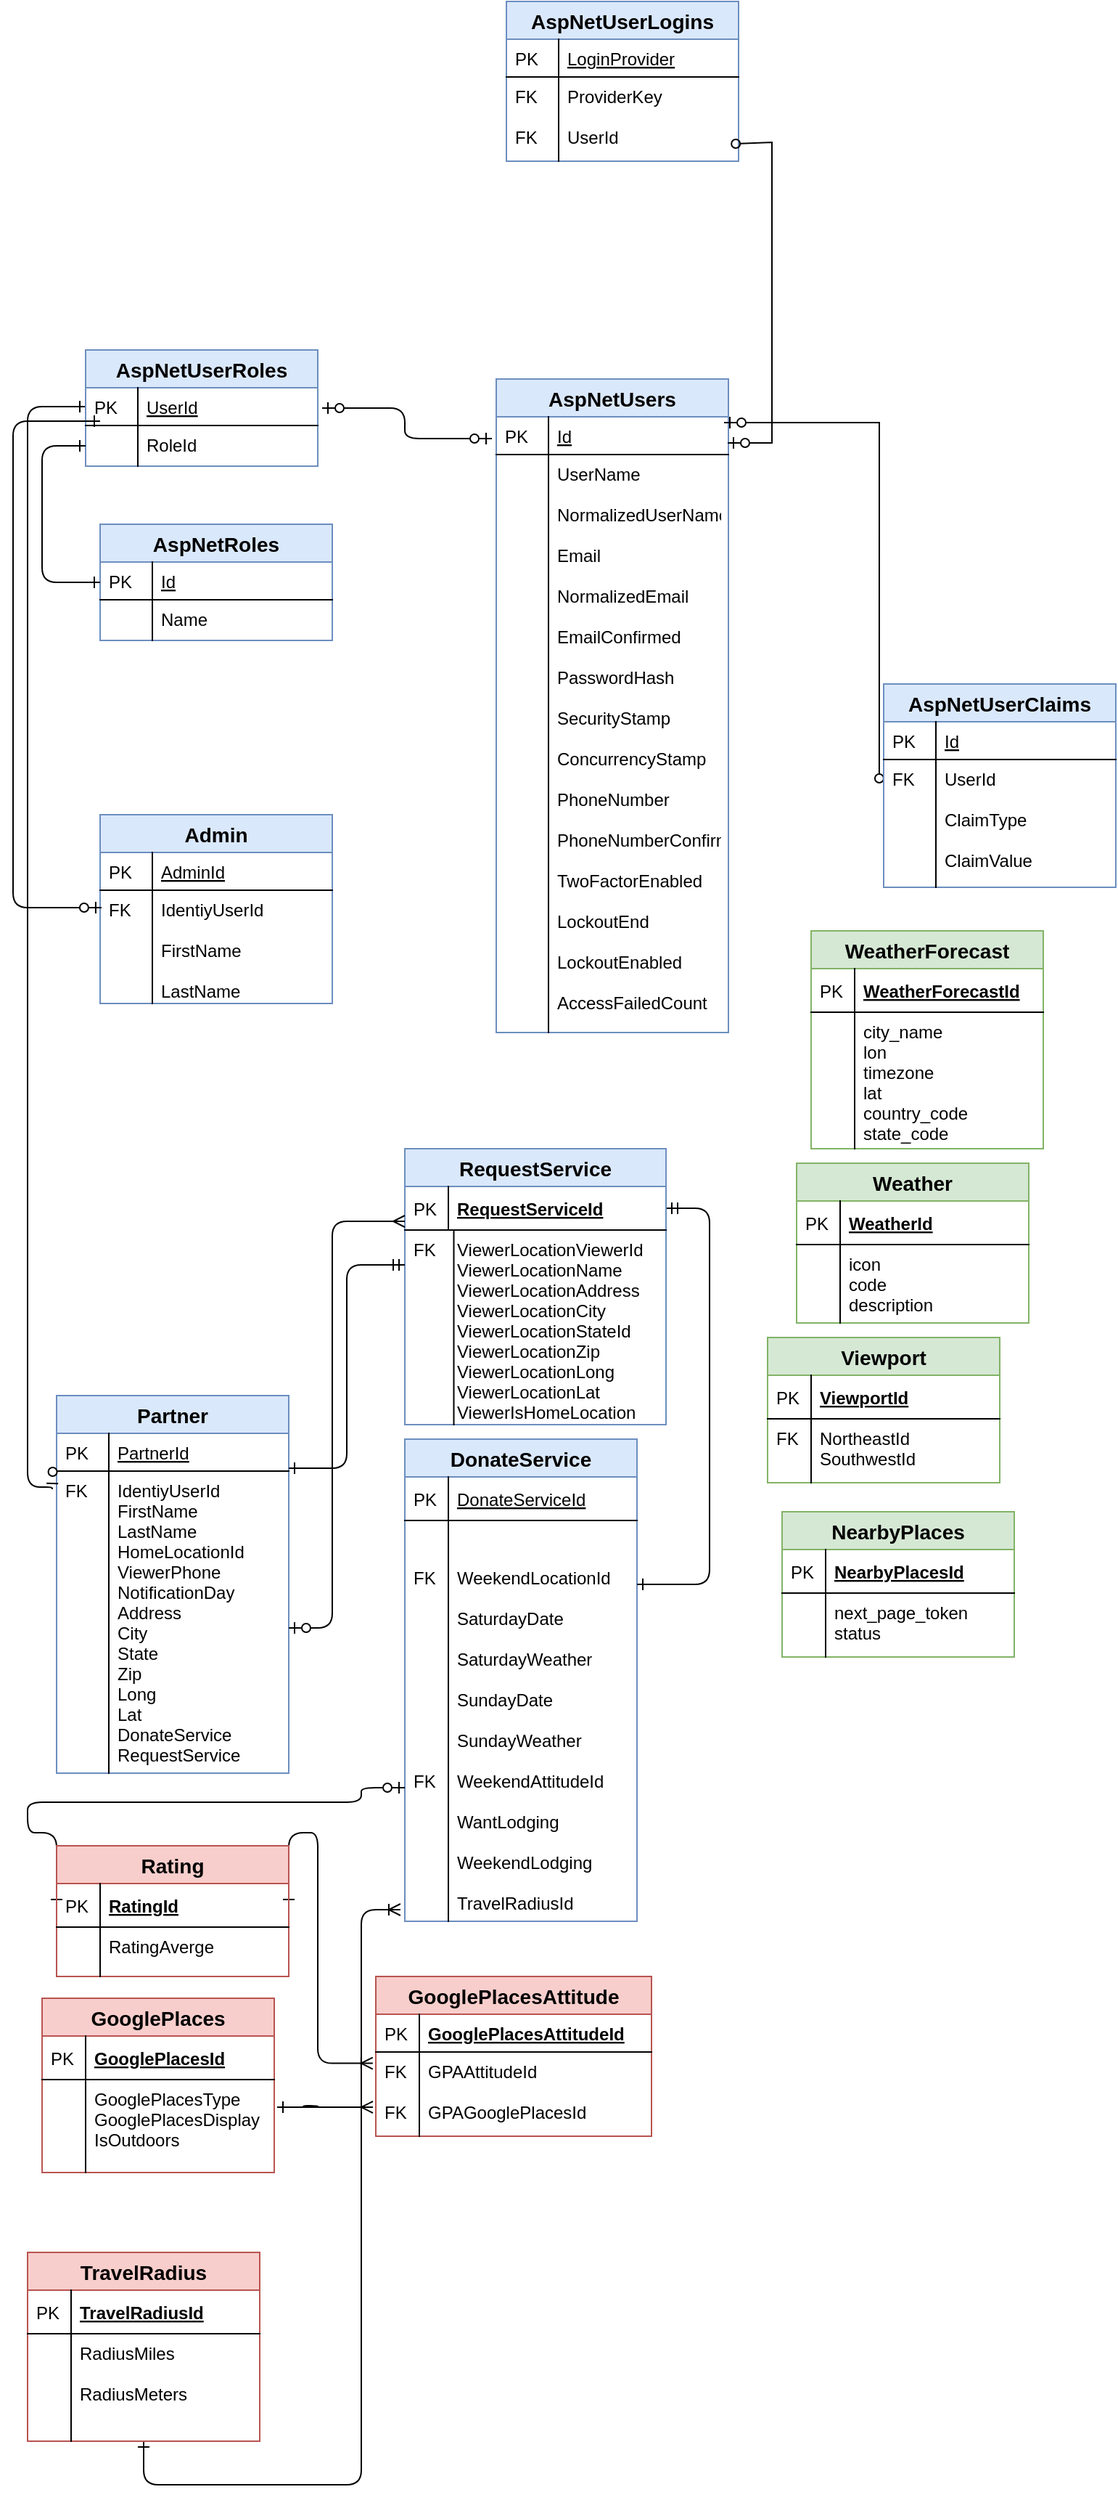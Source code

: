 <mxfile version="12.9.10" type="device"><diagram id="C5RBs43oDa-KdzZeNtuy" name="Page-1"><mxGraphModel dx="1346" dy="1445" grid="1" gridSize="10" guides="1" tooltips="1" connect="1" arrows="1" fold="1" page="1" pageScale="1" pageWidth="827" pageHeight="1169" math="0" shadow="0"><root><mxCell id="WIyWlLk6GJQsqaUBKTNV-0"/><mxCell id="WIyWlLk6GJQsqaUBKTNV-1" parent="WIyWlLk6GJQsqaUBKTNV-0"/><mxCell id="zkfFHV4jXpPFQw0GAbJ--51" value="Partner" style="swimlane;fontStyle=1;childLayout=stackLayout;horizontal=1;startSize=26;horizontalStack=0;resizeParent=1;resizeLast=0;collapsible=1;marginBottom=0;rounded=0;shadow=0;strokeWidth=1;fontSize=14;fillColor=#dae8fc;strokeColor=#6c8ebf;" parent="WIyWlLk6GJQsqaUBKTNV-1" vertex="1"><mxGeometry x="30" y="170" width="160" height="260" as="geometry"><mxRectangle x="20" y="80" width="160" height="26" as="alternateBounds"/></mxGeometry></mxCell><mxCell id="zkfFHV4jXpPFQw0GAbJ--52" value="PartnerId" style="shape=partialRectangle;top=0;left=0;right=0;bottom=1;align=left;verticalAlign=top;fillColor=none;spacingLeft=40;spacingRight=4;overflow=hidden;rotatable=0;points=[[0,0.5],[1,0.5]];portConstraint=eastwest;dropTarget=0;rounded=0;shadow=0;strokeWidth=1;fontStyle=4" parent="zkfFHV4jXpPFQw0GAbJ--51" vertex="1"><mxGeometry y="26" width="160" height="26" as="geometry"/></mxCell><mxCell id="zkfFHV4jXpPFQw0GAbJ--53" value="PK" style="shape=partialRectangle;top=0;left=0;bottom=0;fillColor=none;align=left;verticalAlign=top;spacingLeft=4;spacingRight=4;overflow=hidden;rotatable=0;points=[];portConstraint=eastwest;part=1;" parent="zkfFHV4jXpPFQw0GAbJ--52" vertex="1" connectable="0"><mxGeometry width="36" height="26" as="geometry"/></mxCell><mxCell id="zkfFHV4jXpPFQw0GAbJ--54" value="IdentiyUserId&#10;FirstName&#10;LastName&#10;HomeLocationId&#10;ViewerPhone&#10;NotificationDay&#10;Address&#10;City&#10;State&#10;Zip&#10;Long&#10;Lat&#10;DonateService&#10;RequestService" style="shape=partialRectangle;top=0;left=0;right=0;bottom=0;align=left;verticalAlign=top;fillColor=none;spacingLeft=40;spacingRight=4;overflow=hidden;rotatable=0;points=[[0,0.5],[1,0.5]];portConstraint=eastwest;dropTarget=0;rounded=0;shadow=0;strokeWidth=1;" parent="zkfFHV4jXpPFQw0GAbJ--51" vertex="1"><mxGeometry y="52" width="160" height="208" as="geometry"/></mxCell><mxCell id="zkfFHV4jXpPFQw0GAbJ--55" value="FK&#10;" style="shape=partialRectangle;top=0;left=0;bottom=0;fillColor=none;align=left;verticalAlign=top;spacingLeft=4;spacingRight=4;overflow=hidden;rotatable=0;points=[];portConstraint=eastwest;part=1;" parent="zkfFHV4jXpPFQw0GAbJ--54" vertex="1" connectable="0"><mxGeometry width="36" height="208" as="geometry"/></mxCell><mxCell id="w6MAxaTwaF9I9nZjJXPJ-12" value="DonateService" style="swimlane;fontStyle=1;childLayout=stackLayout;horizontal=1;startSize=26;horizontalStack=0;resizeParent=1;resizeParentMax=0;resizeLast=0;collapsible=1;marginBottom=0;align=center;fontSize=14;fillColor=#dae8fc;strokeColor=#6c8ebf;" parent="WIyWlLk6GJQsqaUBKTNV-1" vertex="1"><mxGeometry x="270" y="200" width="160" height="332" as="geometry"/></mxCell><mxCell id="w6MAxaTwaF9I9nZjJXPJ-13" value="DonateServiceId" style="shape=partialRectangle;top=0;left=0;right=0;bottom=1;align=left;verticalAlign=middle;fillColor=none;spacingLeft=34;spacingRight=4;overflow=hidden;rotatable=0;points=[[0,0.5],[1,0.5]];portConstraint=eastwest;dropTarget=0;fontStyle=4;fontSize=12;" parent="w6MAxaTwaF9I9nZjJXPJ-12" vertex="1"><mxGeometry y="26" width="160" height="30" as="geometry"/></mxCell><mxCell id="w6MAxaTwaF9I9nZjJXPJ-14" value="PK" style="shape=partialRectangle;top=0;left=0;bottom=0;fillColor=none;align=left;verticalAlign=middle;spacingLeft=4;spacingRight=4;overflow=hidden;rotatable=0;points=[];portConstraint=eastwest;part=1;fontSize=12;" parent="w6MAxaTwaF9I9nZjJXPJ-13" vertex="1" connectable="0"><mxGeometry width="30" height="30" as="geometry"/></mxCell><mxCell id="w6MAxaTwaF9I9nZjJXPJ-15" value="" style="shape=partialRectangle;top=0;left=0;right=0;bottom=0;align=left;verticalAlign=top;fillColor=none;spacingLeft=34;spacingRight=4;overflow=hidden;rotatable=0;points=[[0,0.5],[1,0.5]];portConstraint=eastwest;dropTarget=0;fontSize=12;" parent="w6MAxaTwaF9I9nZjJXPJ-12" vertex="1"><mxGeometry y="56" width="160" height="26" as="geometry"/></mxCell><mxCell id="w6MAxaTwaF9I9nZjJXPJ-16" value="" style="shape=partialRectangle;top=0;left=0;bottom=0;fillColor=none;align=left;verticalAlign=top;spacingLeft=4;spacingRight=4;overflow=hidden;rotatable=0;points=[];portConstraint=eastwest;part=1;fontSize=12;" parent="w6MAxaTwaF9I9nZjJXPJ-15" vertex="1" connectable="0"><mxGeometry width="30" height="26" as="geometry"/></mxCell><mxCell id="w6MAxaTwaF9I9nZjJXPJ-17" value="WeekendLocationId&#10;&#10;SaturdayDate&#10;&#10;SaturdayWeather&#10;&#10;SundayDate&#10;&#10;SundayWeather&#10;&#10;WeekendAttitudeId&#10;&#10;WantLodging&#10;&#10;WeekendLodging&#10;&#10;TravelRadiusId" style="shape=partialRectangle;top=0;left=0;right=0;bottom=0;align=left;verticalAlign=top;fillColor=none;spacingLeft=34;spacingRight=4;overflow=hidden;rotatable=0;points=[[0,0.5],[1,0.5]];portConstraint=eastwest;dropTarget=0;fontSize=12;" parent="w6MAxaTwaF9I9nZjJXPJ-12" vertex="1"><mxGeometry y="82" width="160" height="250" as="geometry"/></mxCell><mxCell id="w6MAxaTwaF9I9nZjJXPJ-18" value="FK&#10;&#10;&#10;&#10;&#10;&#10;&#10;&#10;&#10;&#10;FK&#10;&#10;&#10;&#10;" style="shape=partialRectangle;top=0;left=0;bottom=0;fillColor=none;align=left;verticalAlign=top;spacingLeft=4;spacingRight=4;overflow=hidden;rotatable=0;points=[];portConstraint=eastwest;part=1;fontSize=12;" parent="w6MAxaTwaF9I9nZjJXPJ-17" vertex="1" connectable="0"><mxGeometry width="30" height="250" as="geometry"/></mxCell><mxCell id="w6MAxaTwaF9I9nZjJXPJ-37" value="" style="edgeStyle=entityRelationEdgeStyle;fontSize=12;html=1;endArrow=ERmandOne;startArrow=ERone;startFill=0;" parent="WIyWlLk6GJQsqaUBKTNV-1" target="w6MAxaTwaF9I9nZjJXPJ-27" edge="1"><mxGeometry width="100" height="100" relative="1" as="geometry"><mxPoint x="430" y="300" as="sourcePoint"/><mxPoint x="540" y="280" as="targetPoint"/></mxGeometry></mxCell><mxCell id="w6MAxaTwaF9I9nZjJXPJ-26" value="RequestService" style="swimlane;fontStyle=1;childLayout=stackLayout;horizontal=1;startSize=26;horizontalStack=0;resizeParent=1;resizeParentMax=0;resizeLast=0;collapsible=1;marginBottom=0;align=center;fontSize=14;fillColor=#dae8fc;strokeColor=#6c8ebf;" parent="WIyWlLk6GJQsqaUBKTNV-1" vertex="1"><mxGeometry x="270" width="180" height="190" as="geometry"/></mxCell><mxCell id="w6MAxaTwaF9I9nZjJXPJ-27" value="RequestServiceId" style="shape=partialRectangle;top=0;left=0;right=0;bottom=1;align=left;verticalAlign=middle;fillColor=none;spacingLeft=34;spacingRight=4;overflow=hidden;rotatable=0;points=[[0,0.5],[1,0.5]];portConstraint=eastwest;dropTarget=0;fontStyle=5;fontSize=12;" parent="w6MAxaTwaF9I9nZjJXPJ-26" vertex="1"><mxGeometry y="26" width="180" height="30" as="geometry"/></mxCell><mxCell id="w6MAxaTwaF9I9nZjJXPJ-28" value="PK" style="shape=partialRectangle;top=0;left=0;bottom=0;fillColor=none;align=left;verticalAlign=middle;spacingLeft=4;spacingRight=4;overflow=hidden;rotatable=0;points=[];portConstraint=eastwest;part=1;fontSize=12;" parent="w6MAxaTwaF9I9nZjJXPJ-27" vertex="1" connectable="0"><mxGeometry width="30" height="30" as="geometry"/></mxCell><mxCell id="w6MAxaTwaF9I9nZjJXPJ-29" value="ViewerLocationViewerId&#10;ViewerLocationName&#10;ViewerLocationAddress&#10;ViewerLocationCity&#10;ViewerLocationStateId&#10;ViewerLocationZip&#10;ViewerLocationLong&#10;ViewerLocationLat&#10;ViewerIsHomeLocation" style="shape=partialRectangle;top=0;left=0;right=0;bottom=0;align=left;verticalAlign=top;fillColor=none;spacingLeft=34;spacingRight=4;overflow=hidden;rotatable=0;points=[[0,0.5],[1,0.5]];portConstraint=eastwest;dropTarget=0;fontSize=12;" parent="w6MAxaTwaF9I9nZjJXPJ-26" vertex="1"><mxGeometry y="56" width="180" height="134" as="geometry"/></mxCell><mxCell id="w6MAxaTwaF9I9nZjJXPJ-30" value="FK&#10;&#10;&#10;&#10;" style="shape=partialRectangle;top=0;left=0;bottom=0;fillColor=none;align=left;verticalAlign=top;spacingLeft=4;spacingRight=4;overflow=hidden;rotatable=0;points=[];portConstraint=eastwest;part=1;fontSize=12;" parent="w6MAxaTwaF9I9nZjJXPJ-29" vertex="1" connectable="0"><mxGeometry width="33.75" height="134" as="geometry"/></mxCell><mxCell id="w6MAxaTwaF9I9nZjJXPJ-94" value="WeatherForecast" style="swimlane;fontStyle=1;childLayout=stackLayout;horizontal=1;startSize=26;horizontalStack=0;resizeParent=1;resizeParentMax=0;resizeLast=0;collapsible=1;marginBottom=0;align=center;fontSize=14;fillColor=#d5e8d4;strokeColor=#82b366;" parent="WIyWlLk6GJQsqaUBKTNV-1" vertex="1"><mxGeometry x="550" y="-150" width="160" height="150" as="geometry"/></mxCell><mxCell id="w6MAxaTwaF9I9nZjJXPJ-95" value="WeatherForecastId" style="shape=partialRectangle;top=0;left=0;right=0;bottom=1;align=left;verticalAlign=middle;fillColor=none;spacingLeft=34;spacingRight=4;overflow=hidden;rotatable=0;points=[[0,0.5],[1,0.5]];portConstraint=eastwest;dropTarget=0;fontStyle=5;fontSize=12;" parent="w6MAxaTwaF9I9nZjJXPJ-94" vertex="1"><mxGeometry y="26" width="160" height="30" as="geometry"/></mxCell><mxCell id="w6MAxaTwaF9I9nZjJXPJ-96" value="PK" style="shape=partialRectangle;top=0;left=0;bottom=0;fillColor=none;align=left;verticalAlign=middle;spacingLeft=4;spacingRight=4;overflow=hidden;rotatable=0;points=[];portConstraint=eastwest;part=1;fontSize=12;" parent="w6MAxaTwaF9I9nZjJXPJ-95" vertex="1" connectable="0"><mxGeometry width="30" height="30" as="geometry"/></mxCell><mxCell id="w6MAxaTwaF9I9nZjJXPJ-97" value="city_name&#10;lon&#10;timezone&#10;lat&#10;country_code&#10;state_code" style="shape=partialRectangle;top=0;left=0;right=0;bottom=0;align=left;verticalAlign=top;fillColor=none;spacingLeft=34;spacingRight=4;overflow=hidden;rotatable=0;points=[[0,0.5],[1,0.5]];portConstraint=eastwest;dropTarget=0;fontSize=12;" parent="w6MAxaTwaF9I9nZjJXPJ-94" vertex="1"><mxGeometry y="56" width="160" height="94" as="geometry"/></mxCell><mxCell id="w6MAxaTwaF9I9nZjJXPJ-98" value="" style="shape=partialRectangle;top=0;left=0;bottom=0;fillColor=none;align=left;verticalAlign=top;spacingLeft=4;spacingRight=4;overflow=hidden;rotatable=0;points=[];portConstraint=eastwest;part=1;fontSize=12;" parent="w6MAxaTwaF9I9nZjJXPJ-97" vertex="1" connectable="0"><mxGeometry width="30" height="94" as="geometry"/></mxCell><mxCell id="4Npi-XYbnUJPOElRgU_o-9" value="" style="edgeStyle=orthogonalEdgeStyle;fontSize=12;html=1;endArrow=ERzeroToOne;endFill=1;entryX=-0.019;entryY=0.06;entryDx=0;entryDy=0;entryPerimeter=0;startArrow=ERone;startFill=0;" parent="WIyWlLk6GJQsqaUBKTNV-1" target="zkfFHV4jXpPFQw0GAbJ--54" edge="1"><mxGeometry width="100" height="100" relative="1" as="geometry"><mxPoint x="50" y="-511" as="sourcePoint"/><mxPoint x="30" y="59" as="targetPoint"/><Array as="points"><mxPoint x="10" y="-511"/><mxPoint x="10" y="233"/></Array></mxGeometry></mxCell><mxCell id="4Npi-XYbnUJPOElRgU_o-16" value="Viewport" style="swimlane;fontStyle=1;childLayout=stackLayout;horizontal=1;startSize=26;horizontalStack=0;resizeParent=1;resizeParentMax=0;resizeLast=0;collapsible=1;marginBottom=0;align=center;fontSize=14;fillColor=#d5e8d4;strokeColor=#82b366;" parent="WIyWlLk6GJQsqaUBKTNV-1" vertex="1"><mxGeometry x="520" y="130" width="160" height="100" as="geometry"/></mxCell><mxCell id="4Npi-XYbnUJPOElRgU_o-17" value="ViewportId" style="shape=partialRectangle;top=0;left=0;right=0;bottom=1;align=left;verticalAlign=middle;fillColor=none;spacingLeft=34;spacingRight=4;overflow=hidden;rotatable=0;points=[[0,0.5],[1,0.5]];portConstraint=eastwest;dropTarget=0;fontStyle=5;fontSize=12;" parent="4Npi-XYbnUJPOElRgU_o-16" vertex="1"><mxGeometry y="26" width="160" height="30" as="geometry"/></mxCell><mxCell id="4Npi-XYbnUJPOElRgU_o-18" value="PK" style="shape=partialRectangle;top=0;left=0;bottom=0;fillColor=none;align=left;verticalAlign=middle;spacingLeft=4;spacingRight=4;overflow=hidden;rotatable=0;points=[];portConstraint=eastwest;part=1;fontSize=12;" parent="4Npi-XYbnUJPOElRgU_o-17" vertex="1" connectable="0"><mxGeometry width="30" height="30" as="geometry"/></mxCell><mxCell id="4Npi-XYbnUJPOElRgU_o-19" value="NortheastId&#10;SouthwestId" style="shape=partialRectangle;top=0;left=0;right=0;bottom=0;align=left;verticalAlign=top;fillColor=none;spacingLeft=34;spacingRight=4;overflow=hidden;rotatable=0;points=[[0,0.5],[1,0.5]];portConstraint=eastwest;dropTarget=0;fontSize=12;" parent="4Npi-XYbnUJPOElRgU_o-16" vertex="1"><mxGeometry y="56" width="160" height="44" as="geometry"/></mxCell><mxCell id="4Npi-XYbnUJPOElRgU_o-20" value="FK" style="shape=partialRectangle;top=0;left=0;bottom=0;fillColor=none;align=left;verticalAlign=top;spacingLeft=4;spacingRight=4;overflow=hidden;rotatable=0;points=[];portConstraint=eastwest;part=1;fontSize=12;" parent="4Npi-XYbnUJPOElRgU_o-19" vertex="1" connectable="0"><mxGeometry width="30" height="44" as="geometry"/></mxCell><mxCell id="4Npi-XYbnUJPOElRgU_o-29" value="" style="edgeStyle=orthogonalEdgeStyle;fontSize=12;html=1;endArrow=ERzeroToOne;endFill=1;exitX=0;exitY=0.5;exitDx=0;exitDy=0;startArrow=ERone;startFill=0;rounded=1;" parent="WIyWlLk6GJQsqaUBKTNV-1" source="w6MAxaTwaF9I9nZjJXPJ-53" edge="1"><mxGeometry width="100" height="100" relative="1" as="geometry"><mxPoint x="170" y="530" as="sourcePoint"/><mxPoint x="270" y="440" as="targetPoint"/><Array as="points"><mxPoint x="30" y="471"/><mxPoint x="10" y="471"/><mxPoint x="10" y="450"/><mxPoint x="240" y="450"/><mxPoint x="240" y="440"/></Array></mxGeometry></mxCell><mxCell id="4Npi-XYbnUJPOElRgU_o-30" value="" style="edgeStyle=orthogonalEdgeStyle;fontSize=12;html=1;endArrow=ERoneToMany;endFill=0;startArrow=ERone;startFill=0;exitX=1;exitY=0.5;exitDx=0;exitDy=0;entryX=-0.011;entryY=0.134;entryDx=0;entryDy=0;entryPerimeter=0;" parent="WIyWlLk6GJQsqaUBKTNV-1" source="w6MAxaTwaF9I9nZjJXPJ-53" target="4Npi-XYbnUJPOElRgU_o-53" edge="1"><mxGeometry width="100" height="100" relative="1" as="geometry"><mxPoint x="180" y="580" as="sourcePoint"/><mxPoint x="220" y="629" as="targetPoint"/><Array as="points"><mxPoint x="210" y="471"/><mxPoint x="210" y="630"/></Array></mxGeometry></mxCell><mxCell id="4Npi-XYbnUJPOElRgU_o-32" value="" style="edgeStyle=orthogonalEdgeStyle;fontSize=12;html=1;endArrow=ERoneToMany;endFill=0;startArrow=ERone;startFill=0;" parent="WIyWlLk6GJQsqaUBKTNV-1" edge="1"><mxGeometry width="100" height="100" relative="1" as="geometry"><mxPoint x="182" y="660" as="sourcePoint"/><mxPoint x="248" y="660" as="targetPoint"/><Array as="points"><mxPoint x="210" y="660"/><mxPoint x="210" y="659"/><mxPoint x="200" y="659"/><mxPoint x="200" y="660"/></Array></mxGeometry></mxCell><mxCell id="4Npi-XYbnUJPOElRgU_o-50" value="GooglePlacesAttitude" style="swimlane;fontStyle=1;childLayout=stackLayout;horizontal=1;startSize=26;horizontalStack=0;resizeParent=1;resizeParentMax=0;resizeLast=0;collapsible=1;marginBottom=0;align=center;fontSize=14;fillColor=#f8cecc;strokeColor=#b85450;" parent="WIyWlLk6GJQsqaUBKTNV-1" vertex="1"><mxGeometry x="250" y="570" width="190" height="110" as="geometry"/></mxCell><mxCell id="4Npi-XYbnUJPOElRgU_o-51" value="GooglePlacesAttitudeId" style="shape=partialRectangle;top=0;left=0;right=0;bottom=1;align=left;verticalAlign=middle;fillColor=none;spacingLeft=34;spacingRight=4;overflow=hidden;rotatable=0;points=[[0,0.5],[1,0.5]];portConstraint=eastwest;dropTarget=0;fontStyle=5;fontSize=12;" parent="4Npi-XYbnUJPOElRgU_o-50" vertex="1"><mxGeometry y="26" width="190" height="26" as="geometry"/></mxCell><mxCell id="4Npi-XYbnUJPOElRgU_o-52" value="PK" style="shape=partialRectangle;top=0;left=0;bottom=0;fillColor=none;align=left;verticalAlign=middle;spacingLeft=4;spacingRight=4;overflow=hidden;rotatable=0;points=[];portConstraint=eastwest;part=1;fontSize=12;" parent="4Npi-XYbnUJPOElRgU_o-51" vertex="1" connectable="0"><mxGeometry width="30" height="26" as="geometry"/></mxCell><mxCell id="4Npi-XYbnUJPOElRgU_o-53" value="GPAAttitudeId&#10;&#10;GPAGooglePlacesId" style="shape=partialRectangle;top=0;left=0;right=0;bottom=0;align=left;verticalAlign=top;fillColor=none;spacingLeft=34;spacingRight=4;overflow=hidden;rotatable=0;points=[[0,0.5],[1,0.5]];portConstraint=eastwest;dropTarget=0;fontSize=12;" parent="4Npi-XYbnUJPOElRgU_o-50" vertex="1"><mxGeometry y="52" width="190" height="58" as="geometry"/></mxCell><mxCell id="4Npi-XYbnUJPOElRgU_o-54" value="FK&#10;&#10;FK" style="shape=partialRectangle;top=0;left=0;bottom=0;fillColor=none;align=left;verticalAlign=top;spacingLeft=4;spacingRight=4;overflow=hidden;rotatable=0;points=[];portConstraint=eastwest;part=1;fontSize=12;" parent="4Npi-XYbnUJPOElRgU_o-53" vertex="1" connectable="0"><mxGeometry width="30" height="58" as="geometry"/></mxCell><mxCell id="0W0cWMTUV2IDfXPeLBm6-0" value="" style="edgeStyle=orthogonalEdgeStyle;fontSize=12;html=1;endArrow=ERmandOne;startArrow=ERone;startFill=0;" parent="WIyWlLk6GJQsqaUBKTNV-1" source="zkfFHV4jXpPFQw0GAbJ--52" edge="1"><mxGeometry width="100" height="100" relative="1" as="geometry"><mxPoint x="200" y="220" as="sourcePoint"/><mxPoint x="270" y="80" as="targetPoint"/><Array as="points"><mxPoint x="230" y="220"/><mxPoint x="230" y="80"/></Array></mxGeometry></mxCell><mxCell id="oAIq1dQu28Q5ENZZxSXI-0" value="" style="edgeStyle=orthogonalEdgeStyle;fontSize=12;html=1;endArrow=ERmany;startArrow=ERzeroToOne;startFill=1;endFill=0;" parent="WIyWlLk6GJQsqaUBKTNV-1" edge="1"><mxGeometry width="100" height="100" relative="1" as="geometry"><mxPoint x="190" y="330" as="sourcePoint"/><mxPoint x="270" y="50" as="targetPoint"/><Array as="points"><mxPoint x="190" y="330"/><mxPoint x="220" y="330"/><mxPoint x="220" y="50"/></Array></mxGeometry></mxCell><mxCell id="oAIq1dQu28Q5ENZZxSXI-23" value="" style="edgeStyle=orthogonalEdgeStyle;fontSize=12;html=1;endArrow=ERoneToMany;endFill=0;startArrow=ERone;startFill=0;rounded=1;entryX=-0.019;entryY=0.968;entryDx=0;entryDy=0;entryPerimeter=0;" parent="WIyWlLk6GJQsqaUBKTNV-1" target="w6MAxaTwaF9I9nZjJXPJ-17" edge="1" source="oAIq1dQu28Q5ENZZxSXI-21"><mxGeometry width="100" height="100" relative="1" as="geometry"><mxPoint x="183" y="1032" as="sourcePoint"/><mxPoint x="260" y="520" as="targetPoint"/><Array as="points"><mxPoint x="90" y="920"/><mxPoint x="240" y="920"/><mxPoint x="240" y="524"/></Array></mxGeometry></mxCell><mxCell id="KTBwwEuSzIFc9z8oNqsP-0" value="AspNetRoles" style="swimlane;fontStyle=1;childLayout=stackLayout;horizontal=1;startSize=26;horizontalStack=0;resizeParent=1;resizeLast=0;collapsible=1;marginBottom=0;rounded=0;shadow=0;strokeWidth=1;fontSize=14;fillColor=#dae8fc;strokeColor=#6c8ebf;" parent="WIyWlLk6GJQsqaUBKTNV-1" vertex="1"><mxGeometry x="60" y="-430" width="160" height="80" as="geometry"><mxRectangle x="20" y="80" width="160" height="26" as="alternateBounds"/></mxGeometry></mxCell><mxCell id="KTBwwEuSzIFc9z8oNqsP-1" value="Id" style="shape=partialRectangle;top=0;left=0;right=0;bottom=1;align=left;verticalAlign=top;fillColor=none;spacingLeft=40;spacingRight=4;overflow=hidden;rotatable=0;points=[[0,0.5],[1,0.5]];portConstraint=eastwest;dropTarget=0;rounded=0;shadow=0;strokeWidth=1;fontStyle=4" parent="KTBwwEuSzIFc9z8oNqsP-0" vertex="1"><mxGeometry y="26" width="160" height="26" as="geometry"/></mxCell><mxCell id="KTBwwEuSzIFc9z8oNqsP-2" value="PK" style="shape=partialRectangle;top=0;left=0;bottom=0;fillColor=none;align=left;verticalAlign=top;spacingLeft=4;spacingRight=4;overflow=hidden;rotatable=0;points=[];portConstraint=eastwest;part=1;" parent="KTBwwEuSzIFc9z8oNqsP-1" vertex="1" connectable="0"><mxGeometry width="36" height="26" as="geometry"/></mxCell><mxCell id="KTBwwEuSzIFc9z8oNqsP-3" value="Name" style="shape=partialRectangle;top=0;left=0;right=0;bottom=0;align=left;verticalAlign=top;fillColor=none;spacingLeft=40;spacingRight=4;overflow=hidden;rotatable=0;points=[[0,0.5],[1,0.5]];portConstraint=eastwest;dropTarget=0;rounded=0;shadow=0;strokeWidth=1;" parent="KTBwwEuSzIFc9z8oNqsP-0" vertex="1"><mxGeometry y="52" width="160" height="28" as="geometry"/></mxCell><mxCell id="KTBwwEuSzIFc9z8oNqsP-4" value="" style="shape=partialRectangle;top=0;left=0;bottom=0;fillColor=none;align=left;verticalAlign=top;spacingLeft=4;spacingRight=4;overflow=hidden;rotatable=0;points=[];portConstraint=eastwest;part=1;" parent="KTBwwEuSzIFc9z8oNqsP-3" vertex="1" connectable="0"><mxGeometry width="36" height="28" as="geometry"/></mxCell><mxCell id="KTBwwEuSzIFc9z8oNqsP-5" value="AspNetUserRoles" style="swimlane;fontStyle=1;childLayout=stackLayout;horizontal=1;startSize=26;horizontalStack=0;resizeParent=1;resizeLast=0;collapsible=1;marginBottom=0;rounded=0;shadow=0;strokeWidth=1;fontSize=14;fillColor=#dae8fc;strokeColor=#6c8ebf;" parent="WIyWlLk6GJQsqaUBKTNV-1" vertex="1"><mxGeometry x="50" y="-550" width="160" height="80" as="geometry"><mxRectangle x="20" y="80" width="160" height="26" as="alternateBounds"/></mxGeometry></mxCell><mxCell id="KTBwwEuSzIFc9z8oNqsP-6" value="UserId" style="shape=partialRectangle;top=0;left=0;right=0;bottom=1;align=left;verticalAlign=top;fillColor=none;spacingLeft=40;spacingRight=4;overflow=hidden;rotatable=0;points=[[0,0.5],[1,0.5]];portConstraint=eastwest;dropTarget=0;rounded=0;shadow=0;strokeWidth=1;fontStyle=4" parent="KTBwwEuSzIFc9z8oNqsP-5" vertex="1"><mxGeometry y="26" width="160" height="26" as="geometry"/></mxCell><mxCell id="KTBwwEuSzIFc9z8oNqsP-7" value="PK" style="shape=partialRectangle;top=0;left=0;bottom=0;fillColor=none;align=left;verticalAlign=top;spacingLeft=4;spacingRight=4;overflow=hidden;rotatable=0;points=[];portConstraint=eastwest;part=1;" parent="KTBwwEuSzIFc9z8oNqsP-6" vertex="1" connectable="0"><mxGeometry width="36" height="26" as="geometry"/></mxCell><mxCell id="KTBwwEuSzIFc9z8oNqsP-8" value="RoleId" style="shape=partialRectangle;top=0;left=0;right=0;bottom=0;align=left;verticalAlign=top;fillColor=none;spacingLeft=40;spacingRight=4;overflow=hidden;rotatable=0;points=[[0,0.5],[1,0.5]];portConstraint=eastwest;dropTarget=0;rounded=0;shadow=0;strokeWidth=1;" parent="KTBwwEuSzIFc9z8oNqsP-5" vertex="1"><mxGeometry y="52" width="160" height="28" as="geometry"/></mxCell><mxCell id="KTBwwEuSzIFc9z8oNqsP-9" value="" style="shape=partialRectangle;top=0;left=0;bottom=0;fillColor=none;align=left;verticalAlign=top;spacingLeft=4;spacingRight=4;overflow=hidden;rotatable=0;points=[];portConstraint=eastwest;part=1;" parent="KTBwwEuSzIFc9z8oNqsP-8" vertex="1" connectable="0"><mxGeometry width="36" height="28" as="geometry"/></mxCell><mxCell id="KTBwwEuSzIFc9z8oNqsP-10" value="AspNetUserLogins" style="swimlane;fontStyle=1;childLayout=stackLayout;horizontal=1;startSize=26;horizontalStack=0;resizeParent=1;resizeLast=0;collapsible=1;marginBottom=0;rounded=0;shadow=0;strokeWidth=1;fontSize=14;fillColor=#dae8fc;strokeColor=#6c8ebf;" parent="WIyWlLk6GJQsqaUBKTNV-1" vertex="1"><mxGeometry x="340" y="-790" width="160" height="110" as="geometry"><mxRectangle x="20" y="80" width="160" height="26" as="alternateBounds"/></mxGeometry></mxCell><mxCell id="KTBwwEuSzIFc9z8oNqsP-11" value="LoginProvider" style="shape=partialRectangle;top=0;left=0;right=0;bottom=1;align=left;verticalAlign=top;fillColor=none;spacingLeft=40;spacingRight=4;overflow=hidden;rotatable=0;points=[[0,0.5],[1,0.5]];portConstraint=eastwest;dropTarget=0;rounded=0;shadow=0;strokeWidth=1;fontStyle=4" parent="KTBwwEuSzIFc9z8oNqsP-10" vertex="1"><mxGeometry y="26" width="160" height="26" as="geometry"/></mxCell><mxCell id="KTBwwEuSzIFc9z8oNqsP-12" value="PK" style="shape=partialRectangle;top=0;left=0;bottom=0;fillColor=none;align=left;verticalAlign=top;spacingLeft=4;spacingRight=4;overflow=hidden;rotatable=0;points=[];portConstraint=eastwest;part=1;" parent="KTBwwEuSzIFc9z8oNqsP-11" vertex="1" connectable="0"><mxGeometry width="36" height="26" as="geometry"/></mxCell><mxCell id="KTBwwEuSzIFc9z8oNqsP-13" value="ProviderKey&#10;&#10;UserId" style="shape=partialRectangle;top=0;left=0;right=0;bottom=0;align=left;verticalAlign=top;fillColor=none;spacingLeft=40;spacingRight=4;overflow=hidden;rotatable=0;points=[[0,0.5],[1,0.5]];portConstraint=eastwest;dropTarget=0;rounded=0;shadow=0;strokeWidth=1;" parent="KTBwwEuSzIFc9z8oNqsP-10" vertex="1"><mxGeometry y="52" width="160" height="58" as="geometry"/></mxCell><mxCell id="KTBwwEuSzIFc9z8oNqsP-14" value="FK&#10;&#10;FK" style="shape=partialRectangle;top=0;left=0;bottom=0;fillColor=none;align=left;verticalAlign=top;spacingLeft=4;spacingRight=4;overflow=hidden;rotatable=0;points=[];portConstraint=eastwest;part=1;" parent="KTBwwEuSzIFc9z8oNqsP-13" vertex="1" connectable="0"><mxGeometry width="36" height="58" as="geometry"/></mxCell><mxCell id="KTBwwEuSzIFc9z8oNqsP-15" value="AspNetUsers" style="swimlane;fontStyle=1;childLayout=stackLayout;horizontal=1;startSize=26;horizontalStack=0;resizeParent=1;resizeLast=0;collapsible=1;marginBottom=0;rounded=0;shadow=0;strokeWidth=1;fontSize=14;fillColor=#dae8fc;strokeColor=#6c8ebf;" parent="WIyWlLk6GJQsqaUBKTNV-1" vertex="1"><mxGeometry x="333" y="-530" width="160" height="450" as="geometry"><mxRectangle x="20" y="80" width="160" height="26" as="alternateBounds"/></mxGeometry></mxCell><mxCell id="KTBwwEuSzIFc9z8oNqsP-31" style="edgeStyle=orthogonalEdgeStyle;rounded=0;orthogonalLoop=1;jettySize=auto;html=1;startArrow=oval;startFill=0;endArrow=ERzeroToOne;endFill=1;exitX=-0.019;exitY=0.148;exitDx=0;exitDy=0;exitPerimeter=0;" parent="KTBwwEuSzIFc9z8oNqsP-15" source="KTBwwEuSzIFc9z8oNqsP-23" edge="1"><mxGeometry relative="1" as="geometry"><mxPoint x="157" y="30" as="targetPoint"/><mxPoint x="247" y="270" as="sourcePoint"/><Array as="points"><mxPoint x="264" y="30"/></Array></mxGeometry></mxCell><mxCell id="KTBwwEuSzIFc9z8oNqsP-16" value="Id" style="shape=partialRectangle;top=0;left=0;right=0;bottom=1;align=left;verticalAlign=top;fillColor=none;spacingLeft=40;spacingRight=4;overflow=hidden;rotatable=0;points=[[0,0.5],[1,0.5]];portConstraint=eastwest;dropTarget=0;rounded=0;shadow=0;strokeWidth=1;fontStyle=4" parent="KTBwwEuSzIFc9z8oNqsP-15" vertex="1"><mxGeometry y="26" width="160" height="26" as="geometry"/></mxCell><mxCell id="KTBwwEuSzIFc9z8oNqsP-17" value="PK" style="shape=partialRectangle;top=0;left=0;bottom=0;fillColor=none;align=left;verticalAlign=top;spacingLeft=4;spacingRight=4;overflow=hidden;rotatable=0;points=[];portConstraint=eastwest;part=1;" parent="KTBwwEuSzIFc9z8oNqsP-16" vertex="1" connectable="0"><mxGeometry width="36" height="26" as="geometry"/></mxCell><mxCell id="KTBwwEuSzIFc9z8oNqsP-18" value="UserName&#10;&#10;NormalizedUserName&#10;&#10;Email&#10;&#10;NormalizedEmail&#10;&#10;EmailConfirmed&#10;&#10;PasswordHash&#10;&#10;SecurityStamp&#10;&#10;ConcurrencyStamp&#10;&#10;PhoneNumber&#10;&#10;PhoneNumberConfirmed&#10;&#10;TwoFactorEnabled&#10;&#10;LockoutEnd&#10;&#10;LockoutEnabled&#10;&#10;AccessFailedCount" style="shape=partialRectangle;top=0;left=0;right=0;bottom=0;align=left;verticalAlign=top;fillColor=none;spacingLeft=40;spacingRight=4;overflow=hidden;rotatable=0;points=[[0,0.5],[1,0.5]];portConstraint=eastwest;dropTarget=0;rounded=0;shadow=0;strokeWidth=1;" parent="KTBwwEuSzIFc9z8oNqsP-15" vertex="1"><mxGeometry y="52" width="160" height="398" as="geometry"/></mxCell><mxCell id="KTBwwEuSzIFc9z8oNqsP-19" value="" style="shape=partialRectangle;top=0;left=0;bottom=0;fillColor=none;align=left;verticalAlign=top;spacingLeft=4;spacingRight=4;overflow=hidden;rotatable=0;points=[];portConstraint=eastwest;part=1;" parent="KTBwwEuSzIFc9z8oNqsP-18" vertex="1" connectable="0"><mxGeometry width="36" height="398" as="geometry"/></mxCell><mxCell id="KTBwwEuSzIFc9z8oNqsP-20" value="AspNetUserClaims" style="swimlane;fontStyle=1;childLayout=stackLayout;horizontal=1;startSize=26;horizontalStack=0;resizeParent=1;resizeLast=0;collapsible=1;marginBottom=0;rounded=0;shadow=0;strokeWidth=1;fontSize=14;fillColor=#dae8fc;strokeColor=#6c8ebf;" parent="WIyWlLk6GJQsqaUBKTNV-1" vertex="1"><mxGeometry x="600" y="-320" width="160" height="140" as="geometry"><mxRectangle x="20" y="80" width="160" height="26" as="alternateBounds"/></mxGeometry></mxCell><mxCell id="KTBwwEuSzIFc9z8oNqsP-21" value="Id" style="shape=partialRectangle;top=0;left=0;right=0;bottom=1;align=left;verticalAlign=top;fillColor=none;spacingLeft=40;spacingRight=4;overflow=hidden;rotatable=0;points=[[0,0.5],[1,0.5]];portConstraint=eastwest;dropTarget=0;rounded=0;shadow=0;strokeWidth=1;fontStyle=4" parent="KTBwwEuSzIFc9z8oNqsP-20" vertex="1"><mxGeometry y="26" width="160" height="26" as="geometry"/></mxCell><mxCell id="KTBwwEuSzIFc9z8oNqsP-22" value="PK" style="shape=partialRectangle;top=0;left=0;bottom=0;fillColor=none;align=left;verticalAlign=top;spacingLeft=4;spacingRight=4;overflow=hidden;rotatable=0;points=[];portConstraint=eastwest;part=1;" parent="KTBwwEuSzIFc9z8oNqsP-21" vertex="1" connectable="0"><mxGeometry width="36" height="26" as="geometry"/></mxCell><mxCell id="KTBwwEuSzIFc9z8oNqsP-23" value="UserId&#10;&#10;ClaimType&#10;&#10;ClaimValue" style="shape=partialRectangle;top=0;left=0;right=0;bottom=0;align=left;verticalAlign=top;fillColor=none;spacingLeft=40;spacingRight=4;overflow=hidden;rotatable=0;points=[[0,0.5],[1,0.5]];portConstraint=eastwest;dropTarget=0;rounded=0;shadow=0;strokeWidth=1;" parent="KTBwwEuSzIFc9z8oNqsP-20" vertex="1"><mxGeometry y="52" width="160" height="88" as="geometry"/></mxCell><mxCell id="KTBwwEuSzIFc9z8oNqsP-24" value="FK&#10;&#10;&#10;&#10;" style="shape=partialRectangle;top=0;left=0;bottom=0;fillColor=none;align=left;verticalAlign=top;spacingLeft=4;spacingRight=4;overflow=hidden;rotatable=0;points=[];portConstraint=eastwest;part=1;" parent="KTBwwEuSzIFc9z8oNqsP-23" vertex="1" connectable="0"><mxGeometry width="36" height="88" as="geometry"/></mxCell><mxCell id="KTBwwEuSzIFc9z8oNqsP-25" value="" style="edgeStyle=orthogonalEdgeStyle;fontSize=12;html=1;endArrow=ERone;endFill=0;entryX=0;entryY=0.5;entryDx=0;entryDy=0;startArrow=ERone;startFill=0;" parent="WIyWlLk6GJQsqaUBKTNV-1" target="KTBwwEuSzIFc9z8oNqsP-8" edge="1"><mxGeometry width="100" height="100" relative="1" as="geometry"><mxPoint x="60" y="-390" as="sourcePoint"/><mxPoint x="36.96" y="243.28" as="targetPoint"/><Array as="points"><mxPoint x="20" y="-390"/><mxPoint x="20" y="-484"/></Array></mxGeometry></mxCell><mxCell id="KTBwwEuSzIFc9z8oNqsP-26" value="" style="edgeStyle=orthogonalEdgeStyle;fontSize=12;html=1;endArrow=ERzeroToOne;startArrow=ERzeroToOne;startFill=1;endFill=1;" parent="WIyWlLk6GJQsqaUBKTNV-1" edge="1"><mxGeometry width="100" height="100" relative="1" as="geometry"><mxPoint x="213" y="-510" as="sourcePoint"/><mxPoint x="330" y="-489" as="targetPoint"/><Array as="points"><mxPoint x="270" y="-510"/><mxPoint x="270" y="-489"/></Array></mxGeometry></mxCell><mxCell id="KTBwwEuSzIFc9z8oNqsP-30" style="edgeStyle=orthogonalEdgeStyle;rounded=0;orthogonalLoop=1;jettySize=auto;html=1;startArrow=oval;startFill=0;endArrow=ERzeroToOne;endFill=1;exitX=0.988;exitY=0.793;exitDx=0;exitDy=0;exitPerimeter=0;" parent="WIyWlLk6GJQsqaUBKTNV-1" source="KTBwwEuSzIFc9z8oNqsP-13" edge="1"><mxGeometry relative="1" as="geometry"><mxPoint x="492.5" y="-486" as="targetPoint"/><mxPoint x="787.5" y="-820" as="sourcePoint"/><Array as="points"><mxPoint x="523" y="-693"/><mxPoint x="523" y="-486"/></Array></mxGeometry></mxCell><mxCell id="KTBwwEuSzIFc9z8oNqsP-32" value="Admin" style="swimlane;fontStyle=1;childLayout=stackLayout;horizontal=1;startSize=26;horizontalStack=0;resizeParent=1;resizeLast=0;collapsible=1;marginBottom=0;rounded=0;shadow=0;strokeWidth=1;fontSize=14;fillColor=#dae8fc;strokeColor=#6c8ebf;" parent="WIyWlLk6GJQsqaUBKTNV-1" vertex="1"><mxGeometry x="60" y="-230" width="160" height="130" as="geometry"><mxRectangle x="20" y="80" width="160" height="26" as="alternateBounds"/></mxGeometry></mxCell><mxCell id="KTBwwEuSzIFc9z8oNqsP-33" value="AdminId" style="shape=partialRectangle;top=0;left=0;right=0;bottom=1;align=left;verticalAlign=top;fillColor=none;spacingLeft=40;spacingRight=4;overflow=hidden;rotatable=0;points=[[0,0.5],[1,0.5]];portConstraint=eastwest;dropTarget=0;rounded=0;shadow=0;strokeWidth=1;fontStyle=4" parent="KTBwwEuSzIFc9z8oNqsP-32" vertex="1"><mxGeometry y="26" width="160" height="26" as="geometry"/></mxCell><mxCell id="KTBwwEuSzIFc9z8oNqsP-34" value="PK" style="shape=partialRectangle;top=0;left=0;bottom=0;fillColor=none;align=left;verticalAlign=top;spacingLeft=4;spacingRight=4;overflow=hidden;rotatable=0;points=[];portConstraint=eastwest;part=1;" parent="KTBwwEuSzIFc9z8oNqsP-33" vertex="1" connectable="0"><mxGeometry width="36" height="26" as="geometry"/></mxCell><mxCell id="KTBwwEuSzIFc9z8oNqsP-35" value="IdentiyUserId&#10;&#10;FirstName&#10;&#10;LastName" style="shape=partialRectangle;top=0;left=0;right=0;bottom=0;align=left;verticalAlign=top;fillColor=none;spacingLeft=40;spacingRight=4;overflow=hidden;rotatable=0;points=[[0,0.5],[1,0.5]];portConstraint=eastwest;dropTarget=0;rounded=0;shadow=0;strokeWidth=1;" parent="KTBwwEuSzIFc9z8oNqsP-32" vertex="1"><mxGeometry y="52" width="160" height="78" as="geometry"/></mxCell><mxCell id="KTBwwEuSzIFc9z8oNqsP-36" value="FK&#10;" style="shape=partialRectangle;top=0;left=0;bottom=0;fillColor=none;align=left;verticalAlign=top;spacingLeft=4;spacingRight=4;overflow=hidden;rotatable=0;points=[];portConstraint=eastwest;part=1;" parent="KTBwwEuSzIFc9z8oNqsP-35" vertex="1" connectable="0"><mxGeometry width="36" height="78" as="geometry"/></mxCell><mxCell id="KTBwwEuSzIFc9z8oNqsP-37" value="" style="edgeStyle=orthogonalEdgeStyle;fontSize=12;html=1;endArrow=ERzeroToOne;endFill=1;startArrow=ERone;startFill=0;entryX=0.006;entryY=0.154;entryDx=0;entryDy=0;entryPerimeter=0;" parent="WIyWlLk6GJQsqaUBKTNV-1" target="KTBwwEuSzIFc9z8oNqsP-35" edge="1"><mxGeometry width="100" height="100" relative="1" as="geometry"><mxPoint x="60" y="-501" as="sourcePoint"/><mxPoint x="50" y="-130" as="targetPoint"/><Array as="points"><mxPoint y="-501"/><mxPoint y="-166"/></Array></mxGeometry></mxCell><mxCell id="KTBwwEuSzIFc9z8oNqsP-38" value="Weather" style="swimlane;fontStyle=1;childLayout=stackLayout;horizontal=1;startSize=26;horizontalStack=0;resizeParent=1;resizeParentMax=0;resizeLast=0;collapsible=1;marginBottom=0;align=center;fontSize=14;fillColor=#d5e8d4;strokeColor=#82b366;" parent="WIyWlLk6GJQsqaUBKTNV-1" vertex="1"><mxGeometry x="540" y="10" width="160" height="110" as="geometry"/></mxCell><mxCell id="KTBwwEuSzIFc9z8oNqsP-39" value="WeatherId" style="shape=partialRectangle;top=0;left=0;right=0;bottom=1;align=left;verticalAlign=middle;fillColor=none;spacingLeft=34;spacingRight=4;overflow=hidden;rotatable=0;points=[[0,0.5],[1,0.5]];portConstraint=eastwest;dropTarget=0;fontStyle=5;fontSize=12;" parent="KTBwwEuSzIFc9z8oNqsP-38" vertex="1"><mxGeometry y="26" width="160" height="30" as="geometry"/></mxCell><mxCell id="KTBwwEuSzIFc9z8oNqsP-40" value="PK" style="shape=partialRectangle;top=0;left=0;bottom=0;fillColor=none;align=left;verticalAlign=middle;spacingLeft=4;spacingRight=4;overflow=hidden;rotatable=0;points=[];portConstraint=eastwest;part=1;fontSize=12;" parent="KTBwwEuSzIFc9z8oNqsP-39" vertex="1" connectable="0"><mxGeometry width="30" height="30" as="geometry"/></mxCell><mxCell id="KTBwwEuSzIFc9z8oNqsP-41" value="icon&#10;code&#10;description" style="shape=partialRectangle;top=0;left=0;right=0;bottom=0;align=left;verticalAlign=top;fillColor=none;spacingLeft=34;spacingRight=4;overflow=hidden;rotatable=0;points=[[0,0.5],[1,0.5]];portConstraint=eastwest;dropTarget=0;fontSize=12;" parent="KTBwwEuSzIFc9z8oNqsP-38" vertex="1"><mxGeometry y="56" width="160" height="54" as="geometry"/></mxCell><mxCell id="KTBwwEuSzIFc9z8oNqsP-42" value="" style="shape=partialRectangle;top=0;left=0;bottom=0;fillColor=none;align=left;verticalAlign=top;spacingLeft=4;spacingRight=4;overflow=hidden;rotatable=0;points=[];portConstraint=eastwest;part=1;fontSize=12;" parent="KTBwwEuSzIFc9z8oNqsP-41" vertex="1" connectable="0"><mxGeometry width="30" height="54.0" as="geometry"/></mxCell><mxCell id="KTBwwEuSzIFc9z8oNqsP-53" value="NearbyPlaces" style="swimlane;fontStyle=1;childLayout=stackLayout;horizontal=1;startSize=26;horizontalStack=0;resizeParent=1;resizeParentMax=0;resizeLast=0;collapsible=1;marginBottom=0;align=center;fontSize=14;fillColor=#d5e8d4;strokeColor=#82b366;" parent="WIyWlLk6GJQsqaUBKTNV-1" vertex="1"><mxGeometry x="530" y="250" width="160" height="100" as="geometry"/></mxCell><mxCell id="KTBwwEuSzIFc9z8oNqsP-54" value="NearbyPlacesId" style="shape=partialRectangle;top=0;left=0;right=0;bottom=1;align=left;verticalAlign=middle;fillColor=none;spacingLeft=34;spacingRight=4;overflow=hidden;rotatable=0;points=[[0,0.5],[1,0.5]];portConstraint=eastwest;dropTarget=0;fontStyle=5;fontSize=12;" parent="KTBwwEuSzIFc9z8oNqsP-53" vertex="1"><mxGeometry y="26" width="160" height="30" as="geometry"/></mxCell><mxCell id="KTBwwEuSzIFc9z8oNqsP-55" value="PK" style="shape=partialRectangle;top=0;left=0;bottom=0;fillColor=none;align=left;verticalAlign=middle;spacingLeft=4;spacingRight=4;overflow=hidden;rotatable=0;points=[];portConstraint=eastwest;part=1;fontSize=12;" parent="KTBwwEuSzIFc9z8oNqsP-54" vertex="1" connectable="0"><mxGeometry width="30" height="30" as="geometry"/></mxCell><mxCell id="KTBwwEuSzIFc9z8oNqsP-56" value="next_page_token&#10;status" style="shape=partialRectangle;top=0;left=0;right=0;bottom=0;align=left;verticalAlign=top;fillColor=none;spacingLeft=34;spacingRight=4;overflow=hidden;rotatable=0;points=[[0,0.5],[1,0.5]];portConstraint=eastwest;dropTarget=0;fontSize=12;" parent="KTBwwEuSzIFc9z8oNqsP-53" vertex="1"><mxGeometry y="56" width="160" height="44" as="geometry"/></mxCell><mxCell id="KTBwwEuSzIFc9z8oNqsP-57" value="" style="shape=partialRectangle;top=0;left=0;bottom=0;fillColor=none;align=left;verticalAlign=top;spacingLeft=4;spacingRight=4;overflow=hidden;rotatable=0;points=[];portConstraint=eastwest;part=1;fontSize=12;" parent="KTBwwEuSzIFc9z8oNqsP-56" vertex="1" connectable="0"><mxGeometry width="30" height="44" as="geometry"/></mxCell><mxCell id="oAIq1dQu28Q5ENZZxSXI-18" value="TravelRadius" style="swimlane;fontStyle=1;childLayout=stackLayout;horizontal=1;startSize=26;horizontalStack=0;resizeParent=1;resizeParentMax=0;resizeLast=0;collapsible=1;marginBottom=0;align=center;fontSize=14;fillColor=#f8cecc;strokeColor=#b85450;" parent="WIyWlLk6GJQsqaUBKTNV-1" vertex="1"><mxGeometry x="10" y="760" width="160" height="130" as="geometry"/></mxCell><mxCell id="oAIq1dQu28Q5ENZZxSXI-19" value="TravelRadiusId" style="shape=partialRectangle;top=0;left=0;right=0;bottom=1;align=left;verticalAlign=middle;fillColor=none;spacingLeft=34;spacingRight=4;overflow=hidden;rotatable=0;points=[[0,0.5],[1,0.5]];portConstraint=eastwest;dropTarget=0;fontStyle=5;fontSize=12;" parent="oAIq1dQu28Q5ENZZxSXI-18" vertex="1"><mxGeometry y="26" width="160" height="30" as="geometry"/></mxCell><mxCell id="oAIq1dQu28Q5ENZZxSXI-20" value="PK" style="shape=partialRectangle;top=0;left=0;bottom=0;fillColor=none;align=left;verticalAlign=middle;spacingLeft=4;spacingRight=4;overflow=hidden;rotatable=0;points=[];portConstraint=eastwest;part=1;fontSize=12;" parent="oAIq1dQu28Q5ENZZxSXI-19" vertex="1" connectable="0"><mxGeometry width="30" height="30" as="geometry"/></mxCell><mxCell id="oAIq1dQu28Q5ENZZxSXI-21" value="RadiusMiles&#10;&#10;RadiusMeters" style="shape=partialRectangle;top=0;left=0;right=0;bottom=0;align=left;verticalAlign=top;fillColor=none;spacingLeft=34;spacingRight=4;overflow=hidden;rotatable=0;points=[[0,0.5],[1,0.5]];portConstraint=eastwest;dropTarget=0;fontSize=12;" parent="oAIq1dQu28Q5ENZZxSXI-18" vertex="1"><mxGeometry y="56" width="160" height="74" as="geometry"/></mxCell><mxCell id="oAIq1dQu28Q5ENZZxSXI-22" value="" style="shape=partialRectangle;top=0;left=0;bottom=0;fillColor=none;align=left;verticalAlign=top;spacingLeft=4;spacingRight=4;overflow=hidden;rotatable=0;points=[];portConstraint=eastwest;part=1;fontSize=12;" parent="oAIq1dQu28Q5ENZZxSXI-21" vertex="1" connectable="0"><mxGeometry width="30" height="74" as="geometry"/></mxCell><mxCell id="w6MAxaTwaF9I9nZjJXPJ-64" value="GooglePlaces" style="swimlane;fontStyle=1;childLayout=stackLayout;horizontal=1;startSize=26;horizontalStack=0;resizeParent=1;resizeParentMax=0;resizeLast=0;collapsible=1;marginBottom=0;align=center;fontSize=14;fillColor=#f8cecc;strokeColor=#b85450;" parent="WIyWlLk6GJQsqaUBKTNV-1" vertex="1"><mxGeometry x="20" y="585" width="160" height="120" as="geometry"/></mxCell><mxCell id="w6MAxaTwaF9I9nZjJXPJ-65" value="GooglePlacesId" style="shape=partialRectangle;top=0;left=0;right=0;bottom=1;align=left;verticalAlign=middle;fillColor=none;spacingLeft=34;spacingRight=4;overflow=hidden;rotatable=0;points=[[0,0.5],[1,0.5]];portConstraint=eastwest;dropTarget=0;fontStyle=5;fontSize=12;" parent="w6MAxaTwaF9I9nZjJXPJ-64" vertex="1"><mxGeometry y="26" width="160" height="30" as="geometry"/></mxCell><mxCell id="w6MAxaTwaF9I9nZjJXPJ-66" value="PK" style="shape=partialRectangle;top=0;left=0;bottom=0;fillColor=none;align=left;verticalAlign=middle;spacingLeft=4;spacingRight=4;overflow=hidden;rotatable=0;points=[];portConstraint=eastwest;part=1;fontSize=12;" parent="w6MAxaTwaF9I9nZjJXPJ-65" vertex="1" connectable="0"><mxGeometry width="30" height="30" as="geometry"/></mxCell><mxCell id="w6MAxaTwaF9I9nZjJXPJ-35" value="" style="shape=partialRectangle;top=0;left=0;right=0;bottom=0;align=left;verticalAlign=top;fillColor=none;spacingLeft=34;spacingRight=4;overflow=hidden;rotatable=0;points=[[0,0.5],[1,0.5]];portConstraint=eastwest;dropTarget=0;fontSize=12;" parent="w6MAxaTwaF9I9nZjJXPJ-64" vertex="1"><mxGeometry y="56" width="160" as="geometry"/></mxCell><mxCell id="w6MAxaTwaF9I9nZjJXPJ-36" value="" style="shape=partialRectangle;top=0;left=0;bottom=0;fillColor=none;align=left;verticalAlign=top;spacingLeft=4;spacingRight=4;overflow=hidden;rotatable=0;points=[];portConstraint=eastwest;part=1;fontSize=12;" parent="w6MAxaTwaF9I9nZjJXPJ-35" vertex="1" connectable="0"><mxGeometry width="30" as="geometry"/></mxCell><mxCell id="w6MAxaTwaF9I9nZjJXPJ-67" value="GooglePlacesType&#10;GooglePlacesDisplay&#10;IsOutdoors" style="shape=partialRectangle;top=0;left=0;right=0;bottom=0;align=left;verticalAlign=top;fillColor=none;spacingLeft=34;spacingRight=4;overflow=hidden;rotatable=0;points=[[0,0.5],[1,0.5]];portConstraint=eastwest;dropTarget=0;fontSize=12;" parent="w6MAxaTwaF9I9nZjJXPJ-64" vertex="1"><mxGeometry y="56" width="160" height="64" as="geometry"/></mxCell><mxCell id="w6MAxaTwaF9I9nZjJXPJ-68" value="" style="shape=partialRectangle;top=0;left=0;bottom=0;fillColor=none;align=left;verticalAlign=top;spacingLeft=4;spacingRight=4;overflow=hidden;rotatable=0;points=[];portConstraint=eastwest;part=1;fontSize=12;" parent="w6MAxaTwaF9I9nZjJXPJ-67" vertex="1" connectable="0"><mxGeometry width="30" height="64" as="geometry"/></mxCell><mxCell id="w6MAxaTwaF9I9nZjJXPJ-52" value="Rating" style="swimlane;fontStyle=1;childLayout=stackLayout;horizontal=1;startSize=26;horizontalStack=0;resizeParent=1;resizeParentMax=0;resizeLast=0;collapsible=1;marginBottom=0;align=center;fontSize=14;fillColor=#f8cecc;strokeColor=#b85450;" parent="WIyWlLk6GJQsqaUBKTNV-1" vertex="1"><mxGeometry x="30" y="480" width="160" height="90" as="geometry"/></mxCell><mxCell id="w6MAxaTwaF9I9nZjJXPJ-53" value="RatingId" style="shape=partialRectangle;top=0;left=0;right=0;bottom=1;align=left;verticalAlign=middle;fillColor=none;spacingLeft=34;spacingRight=4;overflow=hidden;rotatable=0;points=[[0,0.5],[1,0.5]];portConstraint=eastwest;dropTarget=0;fontStyle=5;fontSize=12;" parent="w6MAxaTwaF9I9nZjJXPJ-52" vertex="1"><mxGeometry y="26" width="160" height="30" as="geometry"/></mxCell><mxCell id="w6MAxaTwaF9I9nZjJXPJ-54" value="PK" style="shape=partialRectangle;top=0;left=0;bottom=0;fillColor=none;align=left;verticalAlign=middle;spacingLeft=4;spacingRight=4;overflow=hidden;rotatable=0;points=[];portConstraint=eastwest;part=1;fontSize=12;" parent="w6MAxaTwaF9I9nZjJXPJ-53" vertex="1" connectable="0"><mxGeometry width="30" height="30" as="geometry"/></mxCell><mxCell id="w6MAxaTwaF9I9nZjJXPJ-61" value="RatingAverge" style="shape=partialRectangle;top=0;left=0;right=0;bottom=0;align=left;verticalAlign=top;fillColor=none;spacingLeft=34;spacingRight=4;overflow=hidden;rotatable=0;points=[[0,0.5],[1,0.5]];portConstraint=eastwest;dropTarget=0;fontSize=12;" parent="w6MAxaTwaF9I9nZjJXPJ-52" vertex="1"><mxGeometry y="56" width="160" height="34" as="geometry"/></mxCell><mxCell id="w6MAxaTwaF9I9nZjJXPJ-62" value="" style="shape=partialRectangle;top=0;left=0;bottom=0;fillColor=none;align=left;verticalAlign=top;spacingLeft=4;spacingRight=4;overflow=hidden;rotatable=0;points=[];portConstraint=eastwest;part=1;fontSize=12;" parent="w6MAxaTwaF9I9nZjJXPJ-61" vertex="1" connectable="0"><mxGeometry width="30" height="34" as="geometry"/></mxCell></root></mxGraphModel></diagram></mxfile>